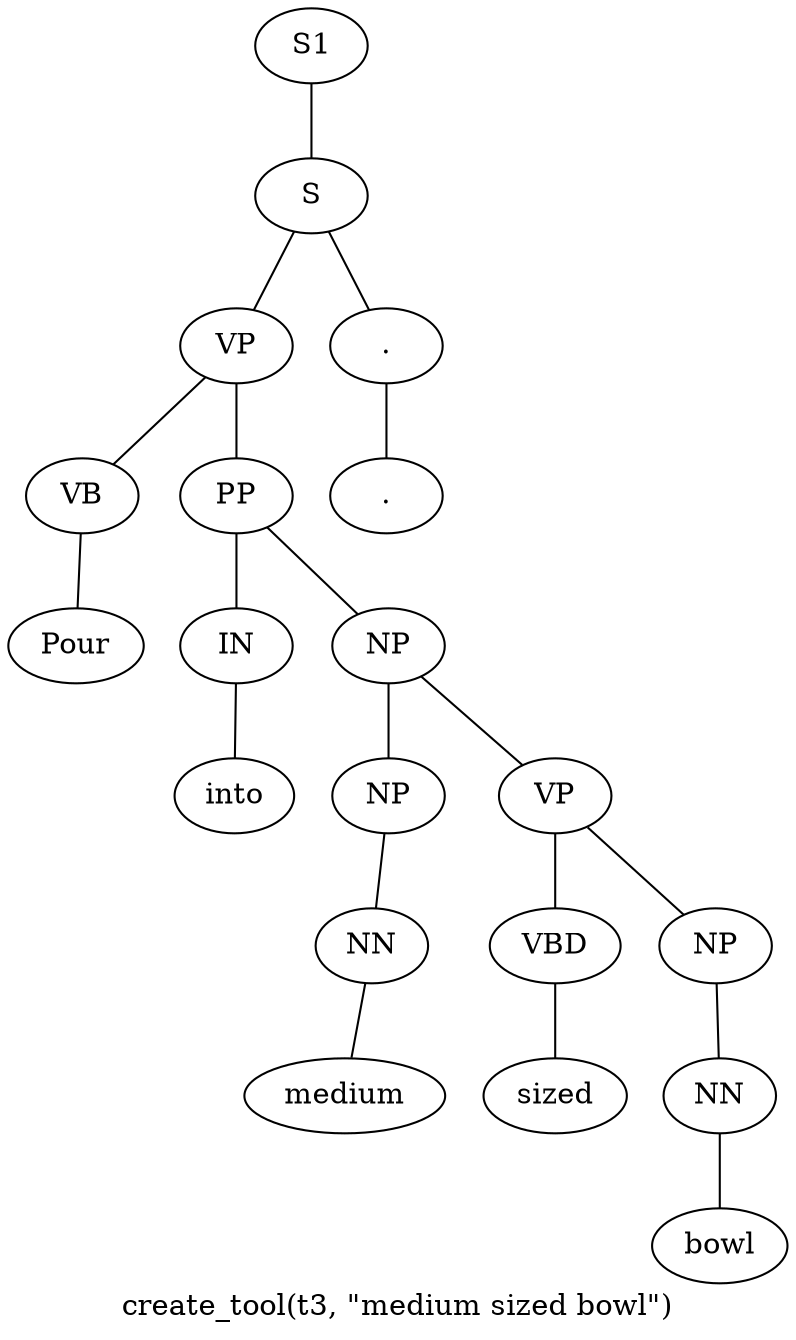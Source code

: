 graph SyntaxGraph {
	label = "create_tool(t3, \"medium sized bowl\")";
	Node0 [label="S1"];
	Node1 [label="S"];
	Node2 [label="VP"];
	Node3 [label="VB"];
	Node4 [label="Pour"];
	Node5 [label="PP"];
	Node6 [label="IN"];
	Node7 [label="into"];
	Node8 [label="NP"];
	Node9 [label="NP"];
	Node10 [label="NN"];
	Node11 [label="medium"];
	Node12 [label="VP"];
	Node13 [label="VBD"];
	Node14 [label="sized"];
	Node15 [label="NP"];
	Node16 [label="NN"];
	Node17 [label="bowl"];
	Node18 [label="."];
	Node19 [label="."];

	Node0 -- Node1;
	Node1 -- Node2;
	Node1 -- Node18;
	Node2 -- Node3;
	Node2 -- Node5;
	Node3 -- Node4;
	Node5 -- Node6;
	Node5 -- Node8;
	Node6 -- Node7;
	Node8 -- Node9;
	Node8 -- Node12;
	Node9 -- Node10;
	Node10 -- Node11;
	Node12 -- Node13;
	Node12 -- Node15;
	Node13 -- Node14;
	Node15 -- Node16;
	Node16 -- Node17;
	Node18 -- Node19;
}